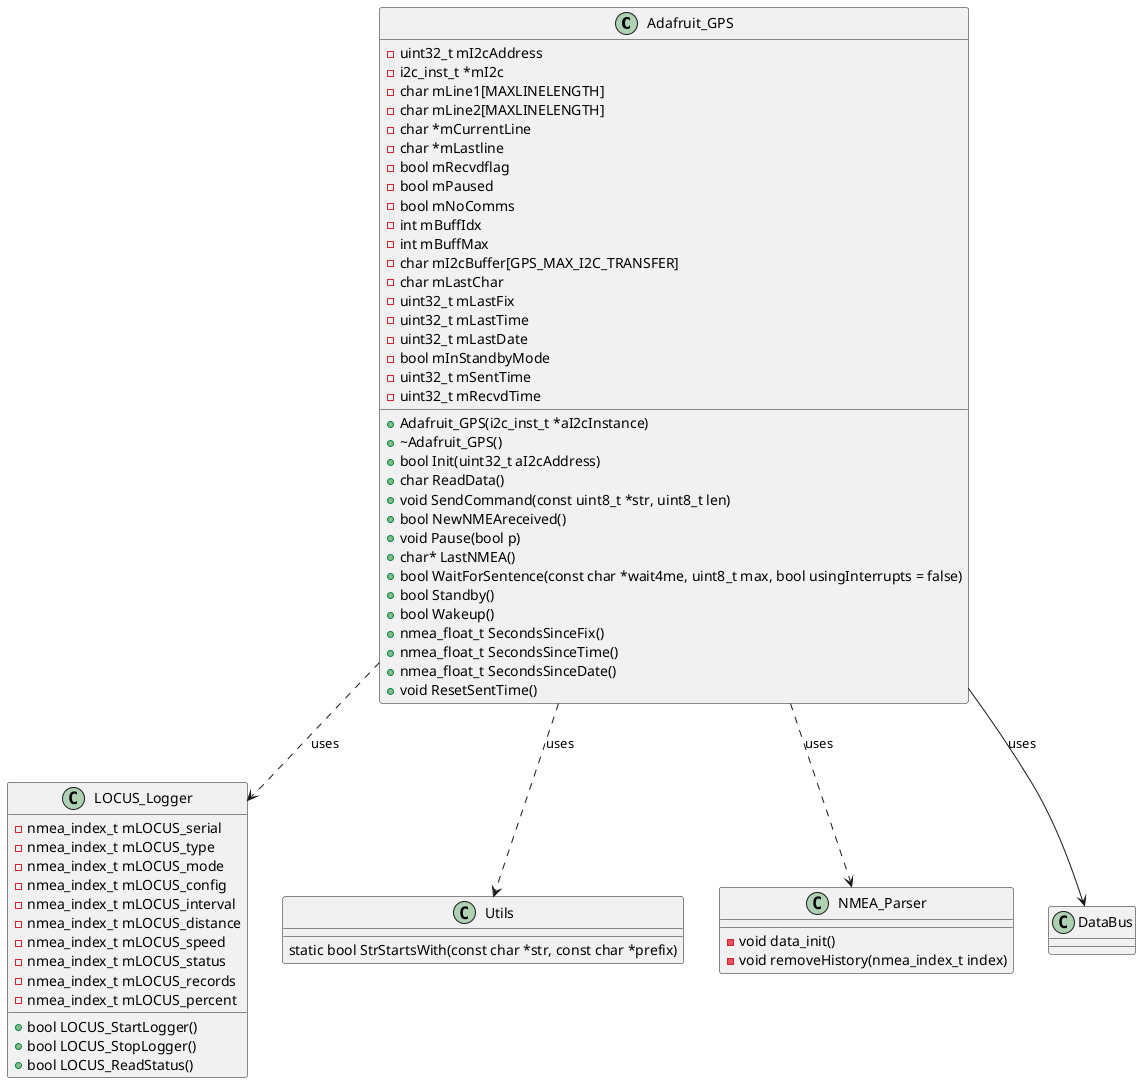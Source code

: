 @startuml

class Adafruit_GPS {
    - uint32_t mI2cAddress
    - i2c_inst_t *mI2c
    - char mLine1[MAXLINELENGTH]
    - char mLine2[MAXLINELENGTH]
    - char *mCurrentLine
    - char *mLastline
    - bool mRecvdflag
    - bool mPaused
    - bool mNoComms
    - int mBuffIdx
    - int mBuffMax
    - char mI2cBuffer[GPS_MAX_I2C_TRANSFER]
    - char mLastChar
    - uint32_t mLastFix
    - uint32_t mLastTime
    - uint32_t mLastDate
    - bool mInStandbyMode
    - uint32_t mSentTime
    - uint32_t mRecvdTime

    + Adafruit_GPS(i2c_inst_t *aI2cInstance)
    + ~Adafruit_GPS()
    + bool Init(uint32_t aI2cAddress)
    + char ReadData()
    + void SendCommand(const uint8_t *str, uint8_t len)
    + bool NewNMEAreceived()
    + void Pause(bool p)
    + char* LastNMEA()
    + bool WaitForSentence(const char *wait4me, uint8_t max, bool usingInterrupts = false)
    + bool Standby()
    + bool Wakeup()
    + nmea_float_t SecondsSinceFix()
    + nmea_float_t SecondsSinceTime()
    + nmea_float_t SecondsSinceDate()
    + void ResetSentTime()
}

class LOCUS_Logger {

    - nmea_index_t mLOCUS_serial
    - nmea_index_t mLOCUS_type
    - nmea_index_t mLOCUS_mode
    - nmea_index_t mLOCUS_config
    - nmea_index_t mLOCUS_interval
    - nmea_index_t mLOCUS_distance
    - nmea_index_t mLOCUS_speed
    - nmea_index_t mLOCUS_status
    - nmea_index_t mLOCUS_records
    - nmea_index_t mLOCUS_percent
    + bool LOCUS_StartLogger()
    + bool LOCUS_StopLogger()
    + bool LOCUS_ReadStatus()
}

class Utils {
    static bool StrStartsWith(const char *str, const char *prefix)
}

class NMEA_Parser {
    - void data_init()
    - void removeHistory(nmea_index_t index)
}

class DataBus{

}

Adafruit_GPS --> DataBus : uses
Adafruit_GPS ..> Utils : uses
Adafruit_GPS ..> NMEA_Parser: uses
Adafruit_GPS ..> LOCUS_Logger: uses

@enduml
